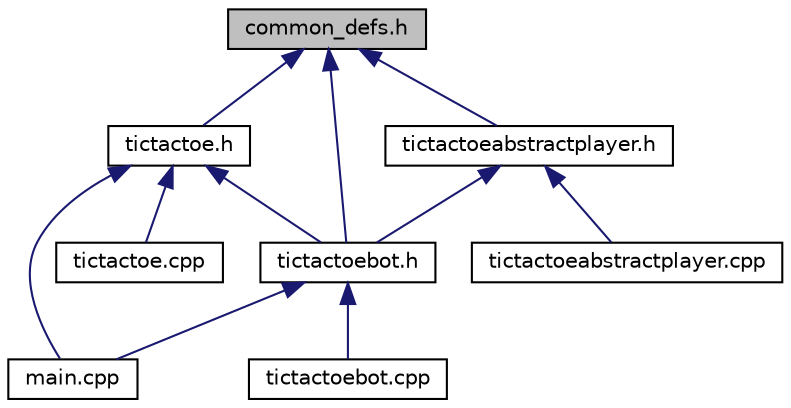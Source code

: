 digraph "common_defs.h"
{
  edge [fontname="Helvetica",fontsize="10",labelfontname="Helvetica",labelfontsize="10"];
  node [fontname="Helvetica",fontsize="10",shape=record];
  Node2 [label="common_defs.h",height=0.2,width=0.4,color="black", fillcolor="grey75", style="filled", fontcolor="black"];
  Node2 -> Node3 [dir="back",color="midnightblue",fontsize="10",style="solid",fontname="Helvetica"];
  Node3 [label="tictactoe.h",height=0.2,width=0.4,color="black", fillcolor="white", style="filled",URL="$tictactoe_8h.html"];
  Node3 -> Node4 [dir="back",color="midnightblue",fontsize="10",style="solid",fontname="Helvetica"];
  Node4 [label="main.cpp",height=0.2,width=0.4,color="black", fillcolor="white", style="filled",URL="$main_8cpp.html"];
  Node3 -> Node5 [dir="back",color="midnightblue",fontsize="10",style="solid",fontname="Helvetica"];
  Node5 [label="tictactoebot.h",height=0.2,width=0.4,color="black", fillcolor="white", style="filled",URL="$tictactoebot_8h.html"];
  Node5 -> Node4 [dir="back",color="midnightblue",fontsize="10",style="solid",fontname="Helvetica"];
  Node5 -> Node6 [dir="back",color="midnightblue",fontsize="10",style="solid",fontname="Helvetica"];
  Node6 [label="tictactoebot.cpp",height=0.2,width=0.4,color="black", fillcolor="white", style="filled",URL="$tictactoebot_8cpp.html"];
  Node3 -> Node7 [dir="back",color="midnightblue",fontsize="10",style="solid",fontname="Helvetica"];
  Node7 [label="tictactoe.cpp",height=0.2,width=0.4,color="black", fillcolor="white", style="filled",URL="$tictactoe_8cpp.html"];
  Node2 -> Node5 [dir="back",color="midnightblue",fontsize="10",style="solid",fontname="Helvetica"];
  Node2 -> Node8 [dir="back",color="midnightblue",fontsize="10",style="solid",fontname="Helvetica"];
  Node8 [label="tictactoeabstractplayer.h",height=0.2,width=0.4,color="black", fillcolor="white", style="filled",URL="$tictactoeabstractplayer_8h.html"];
  Node8 -> Node5 [dir="back",color="midnightblue",fontsize="10",style="solid",fontname="Helvetica"];
  Node8 -> Node9 [dir="back",color="midnightblue",fontsize="10",style="solid",fontname="Helvetica"];
  Node9 [label="tictactoeabstractplayer.cpp",height=0.2,width=0.4,color="black", fillcolor="white", style="filled",URL="$tictactoeabstractplayer_8cpp.html"];
}
